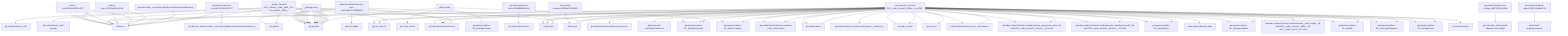graph TD
    app-mlperf-inference,d775cac873ee4231_(_nvidia,_3d-unet-99.9,_tensorrt,_cuda,_valid,_r4.1-dev_default,_offline_) --> detect,os
    app-mlperf-inference,d775cac873ee4231_(_nvidia,_3d-unet-99.9,_tensorrt,_cuda,_valid,_r4.1-dev_default,_offline_) --> get,sys-utils-cm
    app-mlperf-inference,d775cac873ee4231_(_nvidia,_3d-unet-99.9,_tensorrt,_cuda,_valid,_r4.1-dev_default,_offline_) --> get,python
    get-mlperf-inference-src,4b57186581024797 --> detect,os
    get-mlperf-inference-src,4b57186581024797 --> get,python3
    get-git-repo,ed603e7292974f10_(_branch.master,_repo.https://github.com/mlcommons/inference_) --> detect,os
    get-mlperf-inference-src,4b57186581024797 --> get,git,repo,_branch.master,_repo.https://github.com/mlcommons/inference
    app-mlperf-inference,d775cac873ee4231_(_nvidia,_3d-unet-99.9,_tensorrt,_cuda,_valid,_r4.1-dev_default,_offline_) --> get,mlcommons,inference,src
    pull-git-repo,c23132ed65c4421d --> detect,os
    app-mlperf-inference,d775cac873ee4231_(_nvidia,_3d-unet-99.9,_tensorrt,_cuda,_valid,_r4.1-dev_default,_offline_) --> pull,git,repo
    get-mlperf-inference-utils,e341e5f86d8342e5 --> get,mlperf,inference,src
    app-mlperf-inference,d775cac873ee4231_(_nvidia,_3d-unet-99.9,_tensorrt,_cuda,_valid,_r4.1-dev_default,_offline_) --> get,mlperf,inference,utils
    get-cuda-devices,7a3ede4d3558427a_(_with-pycuda_) --> get,cuda,_toolkit
    get-cuda-devices,7a3ede4d3558427a_(_with-pycuda_) --> get,python3
    get-generic-python-lib,94b62a682bc44791_(_package.pycuda_) --> get,python3
    get-cuda-devices,7a3ede4d3558427a_(_with-pycuda_) --> get,generic-python-lib,_package.pycuda
    get-generic-python-lib,94b62a682bc44791_(_package.numpy_) --> get,python3
    get-cuda-devices,7a3ede4d3558427a_(_with-pycuda_) --> get,generic-python-lib,_package.numpy
    app-mlperf-inference,d775cac873ee4231_(_nvidia,_3d-unet-99.9,_tensorrt,_cuda,_valid,_r4.1-dev_default,_offline_) --> get,cuda-devices,_with-pycuda
    app-mlperf-inference-nvidia,bc3b17fb430f4732_(_run_harness,_3d-unet-99.9,_cuda,_tensorrt,_offline,_rtx_4090_) --> detect,os
    detect-cpu,586c8a43320142f7 --> detect,os
    app-mlperf-inference-nvidia,bc3b17fb430f4732_(_run_harness,_3d-unet-99.9,_cuda,_tensorrt,_offline,_rtx_4090_) --> detect,cpu
    app-mlperf-inference-nvidia,bc3b17fb430f4732_(_run_harness,_3d-unet-99.9,_cuda,_tensorrt,_offline,_rtx_4090_) --> get,sys-utils-cm
    app-mlperf-inference-nvidia,bc3b17fb430f4732_(_run_harness,_3d-unet-99.9,_cuda,_tensorrt,_offline,_rtx_4090_) --> get,mlperf,inference,nvidia,scratch,space
    get-generic-python-lib,94b62a682bc44791_(_mlperf_logging_) --> get,python3
    app-mlperf-inference-nvidia,bc3b17fb430f4732_(_run_harness,_3d-unet-99.9,_cuda,_tensorrt,_offline,_rtx_4090_) --> get,generic-python-lib,_mlperf_logging
    app-mlperf-inference-nvidia,bc3b17fb430f4732_(_run_harness,_3d-unet-99.9,_cuda,_tensorrt,_offline,_rtx_4090_) --> get,mlcommons,inference,src
    app-mlperf-inference-nvidia,bc3b17fb430f4732_(_run_harness,_3d-unet-99.9,_cuda,_tensorrt,_offline,_rtx_4090_) --> get,nvidia,mlperf,inference,common-code,_mlcommons
    pull-git-repo,c23132ed65c4421d --> detect,os
    app-mlperf-inference-nvidia,bc3b17fb430f4732_(_run_harness,_3d-unet-99.9,_cuda,_tensorrt,_offline,_rtx_4090_) --> pull,git,repo
    generate-mlperf-inference-user-conf,3af4475745964b93 --> detect,os
    detect-cpu,586c8a43320142f7 --> detect,os
    generate-mlperf-inference-user-conf,3af4475745964b93 --> detect,cpu
    generate-mlperf-inference-user-conf,3af4475745964b93 --> get,python
    generate-mlperf-inference-user-conf,3af4475745964b93 --> get,mlcommons,inference,src
    get-mlperf-inference-sut-configs,c2fbf72009e2445b --> get,cache,dir,_name.mlperf-inference-sut-configs
    generate-mlperf-inference-user-conf,3af4475745964b93 --> get,sut,configs
    app-mlperf-inference-nvidia,bc3b17fb430f4732_(_run_harness,_3d-unet-99.9,_cuda,_tensorrt,_offline,_rtx_4090_) --> generate,user-conf,mlperf,inference
    get-generic-python-lib,94b62a682bc44791_(_package.pycuda_) --> get,python3
    app-mlperf-inference-nvidia,bc3b17fb430f4732_(_run_harness,_3d-unet-99.9,_cuda,_tensorrt,_offline,_rtx_4090_) --> get,generic-python-lib,_package.pycuda
    app-mlperf-inference-nvidia,bc3b17fb430f4732_(_run_harness,_3d-unet-99.9,_cuda,_tensorrt,_offline,_rtx_4090_) --> get,nvidia,mitten
    app-mlperf-inference-nvidia,bc3b17fb430f4732_(_run_harness,_3d-unet-99.9,_cuda,_tensorrt,_offline,_rtx_4090_) --> get,cuda,_cudnn
    app-mlperf-inference-nvidia,bc3b17fb430f4732_(_run_harness,_3d-unet-99.9,_cuda,_tensorrt,_offline,_rtx_4090_) --> get,tensorrt
    app-mlperf-inference-nvidia,bc3b17fb430f4732_(_run_harness,_3d-unet-99.9,_cuda,_tensorrt,_offline,_rtx_4090_) --> build,nvidia,inference,server,_mlcommons
    app-mlperf-inference-nvidia,bc3b17fb430f4732_(_build_engine,_3d-unet-99.9,_cuda,_tensorrt,_offline,_3d-unet_,_batch_size.8,_v4.1-dev_) --> detect,os
    detect-cpu,586c8a43320142f7 --> detect,os
    app-mlperf-inference-nvidia,bc3b17fb430f4732_(_build_engine,_3d-unet-99.9,_cuda,_tensorrt,_offline,_3d-unet_,_batch_size.8,_v4.1-dev_) --> detect,cpu
    app-mlperf-inference-nvidia,bc3b17fb430f4732_(_build_engine,_3d-unet-99.9,_cuda,_tensorrt,_offline,_3d-unet_,_batch_size.8,_v4.1-dev_) --> get,sys-utils-cm
    app-mlperf-inference-nvidia,bc3b17fb430f4732_(_build_engine,_3d-unet-99.9,_cuda,_tensorrt,_offline,_3d-unet_,_batch_size.8,_v4.1-dev_) --> get,mlperf,inference,nvidia,scratch,space,_version.4_0
    get-generic-python-lib,94b62a682bc44791_(_mlperf_logging_) --> get,python3
    app-mlperf-inference-nvidia,bc3b17fb430f4732_(_build_engine,_3d-unet-99.9,_cuda,_tensorrt,_offline,_3d-unet_,_batch_size.8,_v4.1-dev_) --> get,generic-python-lib,_mlperf_logging
    app-mlperf-inference-nvidia,bc3b17fb430f4732_(_build_engine,_3d-unet-99.9,_cuda,_tensorrt,_offline,_3d-unet_,_batch_size.8,_v4.1-dev_) --> get,mlcommons,inference,src
    app-mlperf-inference-nvidia,bc3b17fb430f4732_(_build_engine,_3d-unet-99.9,_cuda,_tensorrt,_offline,_3d-unet_,_batch_size.8,_v4.1-dev_) --> get,nvidia,mlperf,inference,common-code,_mlcommons
    pull-git-repo,c23132ed65c4421d --> detect,os
    app-mlperf-inference-nvidia,bc3b17fb430f4732_(_build_engine,_3d-unet-99.9,_cuda,_tensorrt,_offline,_3d-unet_,_batch_size.8,_v4.1-dev_) --> pull,git,repo
    get-generic-python-lib,94b62a682bc44791_(_package.pycuda_) --> get,python3
    app-mlperf-inference-nvidia,bc3b17fb430f4732_(_build_engine,_3d-unet-99.9,_cuda,_tensorrt,_offline,_3d-unet_,_batch_size.8,_v4.1-dev_) --> get,generic-python-lib,_package.pycuda
    app-mlperf-inference-nvidia,bc3b17fb430f4732_(_build_engine,_3d-unet-99.9,_cuda,_tensorrt,_offline,_3d-unet_,_batch_size.8,_v4.1-dev_) --> get,nvidia,mitten
    app-mlperf-inference-nvidia,bc3b17fb430f4732_(_build_engine,_3d-unet-99.9,_cuda,_tensorrt,_offline,_3d-unet_,_batch_size.8,_v4.1-dev_) --> get,cuda,_cudnn
    app-mlperf-inference-nvidia,bc3b17fb430f4732_(_build_engine,_3d-unet-99.9,_cuda,_tensorrt,_offline,_3d-unet_,_batch_size.8,_v4.1-dev_) --> get,tensorrt
    app-mlperf-inference-nvidia,bc3b17fb430f4732_(_build_engine,_3d-unet-99.9,_cuda,_tensorrt,_offline,_3d-unet_,_batch_size.8,_v4.1-dev_) --> build,nvidia,inference,server,_mlcommons
    app-mlperf-inference-nvidia,bc3b17fb430f4732_(_build_engine,_3d-unet-99.9,_cuda,_tensorrt,_offline,_3d-unet_,_batch_size.8,_v4.1-dev_) --> reproduce,mlperf,inference,nvidia,harness,_preprocess_data,_3d-unet-99.9,_cuda,_tensorrt,_3d-unet_,_v4.1-dev
    app-mlperf-inference-nvidia,bc3b17fb430f4732_(_build_engine,_3d-unet-99.9,_cuda,_tensorrt,_offline,_3d-unet_,_batch_size.8,_v4.1-dev_) --> reproduce,mlperf,inference,nvidia,harness,_download_model,_3d-unet-99.9,_cuda,_tensorrt,_3d-unet_,_v4.1-dev
    get-generic-python-lib,94b62a682bc44791_(_transformers_) --> get,python3
    app-mlperf-inference-nvidia,bc3b17fb430f4732_(_build_engine,_3d-unet-99.9,_cuda,_tensorrt,_offline,_3d-unet_,_batch_size.8,_v4.1-dev_) --> get,generic-python-lib,_transformers
    get-generic-python-lib,94b62a682bc44791_(_package.nibabel_) --> get,python3
    app-mlperf-inference-nvidia,bc3b17fb430f4732_(_build_engine,_3d-unet-99.9,_cuda,_tensorrt,_offline,_3d-unet_,_batch_size.8,_v4.1-dev_) --> get,generic-python-lib,_package.nibabel
    get-generic-python-lib,94b62a682bc44791_(_pandas_) --> get,python3
    app-mlperf-inference-nvidia,bc3b17fb430f4732_(_build_engine,_3d-unet-99.9,_cuda,_tensorrt,_offline,_3d-unet_,_batch_size.8,_v4.1-dev_) --> get,generic-python-lib,_pandas
    get-generic-python-lib,94b62a682bc44791_(_onnx-graphsurgeon_) --> get,python3
    app-mlperf-inference-nvidia,bc3b17fb430f4732_(_build_engine,_3d-unet-99.9,_cuda,_tensorrt,_offline,_3d-unet_,_batch_size.8,_v4.1-dev_) --> get,generic-python-lib,_onnx-graphsurgeon
    get-generic-python-lib,94b62a682bc44791_(_package.onnx_) --> get,python3
    app-mlperf-inference-nvidia,bc3b17fb430f4732_(_build_engine,_3d-unet-99.9,_cuda,_tensorrt,_offline,_3d-unet_,_batch_size.8,_v4.1-dev_) --> get,generic-python-lib,_package.onnx
    app-mlperf-inference-nvidia,bc3b17fb430f4732_(_build_engine,_3d-unet-99.9,_cuda,_tensorrt,_offline,_3d-unet_,_batch_size.8,_v4.1-dev_) --> save,mlperf,inference,state
    app-mlperf-inference-nvidia,bc3b17fb430f4732_(_run_harness,_3d-unet-99.9,_cuda,_tensorrt,_offline,_rtx_4090_) --> reproduce,mlperf,inference,nvidia,harness,_build_engine,_3d-unet-99.9,_cuda,_tensorrt,_offline,_3d-unet_,_batch_size.8,_v4.1-dev
    app-mlperf-inference-nvidia,bc3b17fb430f4732_(_run_harness,_3d-unet-99.9,_cuda,_tensorrt,_offline,_rtx_4090_) --> reproduce,mlperf,inference,nvidia,harness,_preprocess_data,_3d-unet-99.9,_cuda,_tensorrt,_3d-unet_,_v4.1-dev
    app-mlperf-inference-nvidia,bc3b17fb430f4732_(_run_harness,_3d-unet-99.9,_cuda,_tensorrt,_offline,_rtx_4090_) --> reproduce,mlperf,inference,nvidia,harness,_download_model,_3d-unet-99.9,_cuda,_tensorrt,_3d-unet_,_v4.1-dev
    get-generic-python-lib,94b62a682bc44791_(_transformers_) --> get,python3
    app-mlperf-inference-nvidia,bc3b17fb430f4732_(_run_harness,_3d-unet-99.9,_cuda,_tensorrt,_offline,_rtx_4090_) --> get,generic-python-lib,_transformers
    get-generic-python-lib,94b62a682bc44791_(_package.nibabel_) --> get,python3
    app-mlperf-inference-nvidia,bc3b17fb430f4732_(_run_harness,_3d-unet-99.9,_cuda,_tensorrt,_offline,_rtx_4090_) --> get,generic-python-lib,_package.nibabel
    get-generic-python-lib,94b62a682bc44791_(_pandas_) --> get,python3
    app-mlperf-inference-nvidia,bc3b17fb430f4732_(_run_harness,_3d-unet-99.9,_cuda,_tensorrt,_offline,_rtx_4090_) --> get,generic-python-lib,_pandas
    get-generic-python-lib,94b62a682bc44791_(_onnx-graphsurgeon_) --> get,python3
    app-mlperf-inference-nvidia,bc3b17fb430f4732_(_run_harness,_3d-unet-99.9,_cuda,_tensorrt,_offline,_rtx_4090_) --> get,generic-python-lib,_onnx-graphsurgeon
    get-generic-python-lib,94b62a682bc44791_(_package.onnx_) --> get,python3
    app-mlperf-inference-nvidia,bc3b17fb430f4732_(_run_harness,_3d-unet-99.9,_cuda,_tensorrt,_offline,_rtx_4090_) --> get,generic-python-lib,_package.onnx
    detect-cpu,586c8a43320142f7 --> detect,os
    benchmark-program,19f369ef47084895 --> detect,cpu
    benchmark-program-mlperf,cfff0132a8aa4018 --> benchmark-program,program
    app-mlperf-inference-nvidia,bc3b17fb430f4732_(_run_harness,_3d-unet-99.9,_cuda,_tensorrt,_offline,_rtx_4090_) --> benchmark-mlperf
